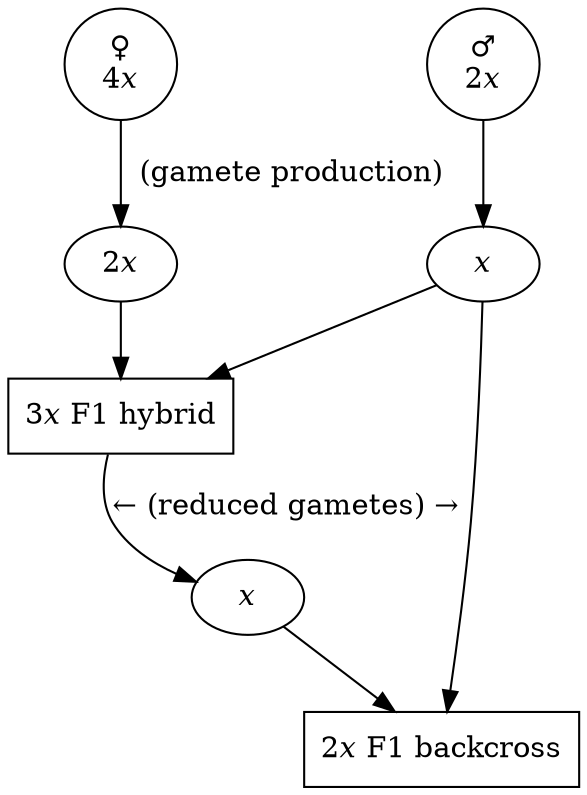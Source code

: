 digraph "Backcross triploid1" {
    // nodes
    maternal [ label = "♀\n4𝑥" class = "backcross_triploid_1 hexaploid backcross"]
    maternal_gamete [ label = "2𝑥" class = "backcross_triploid_1 hexaploid backcross" ]
    paternal [ label = "♂\n2𝑥" class = "backcross_triploid_1 hexaploid backcross" ]
    paternal_gamete [ label = "𝑥" class = "backcross_triploid_1 hexaploid backcross" ]
    hybrid_outcome_1 [ label =  "3𝑥 F1 hybrid" shape = "box" class = "backcross_triploid_1 hexaploid backcross" ]
    hybrid_outcome_1_gamete [ label = "𝑥" class = "backcross_triploid_1 backcross" ]
    // hybrid_outcome_2 [ label =  "6𝑥 polyploid species" shape = "box" class = "backcross_triploid_1 hexaploid onhover" ]
    hybrid_outcome_3 [ label =  "2𝑥 F1 backcross" shape = "box" class = "backcross_triploid_1 backcross onhover" ]

    // edges
    maternal -> maternal_gamete [label="  (gamete production)" class = "backcross_triploid_1 hexaploid backcross" ]
    paternal -> paternal_gamete [ class = "backcross_triploid_1 hexaploid backcross" ]
    maternal_gamete -> hybrid_outcome_1 [ class = "backcross_triploid_1 hexaploid backcross" ]
    paternal_gamete -> hybrid_outcome_1 [ class = "backcross_triploid_1 hexaploid backcross" ]
    // hybrid_outcome_1 -> hybrid_outcome_2 [ class = "backcross_triploid_1 hexaploid" ]
    hybrid_outcome_1 -> hybrid_outcome_1_gamete [ class = "backcross_triploid_1 backcross" label = "← (reduced gametes) → "]
    hybrid_outcome_1_gamete -> hybrid_outcome_3 [ class = "backcross_triploid_1 backcross" ]
    paternal_gamete -> hybrid_outcome_3 [ class = "backcross_triploid_1 backcross" ]
}

